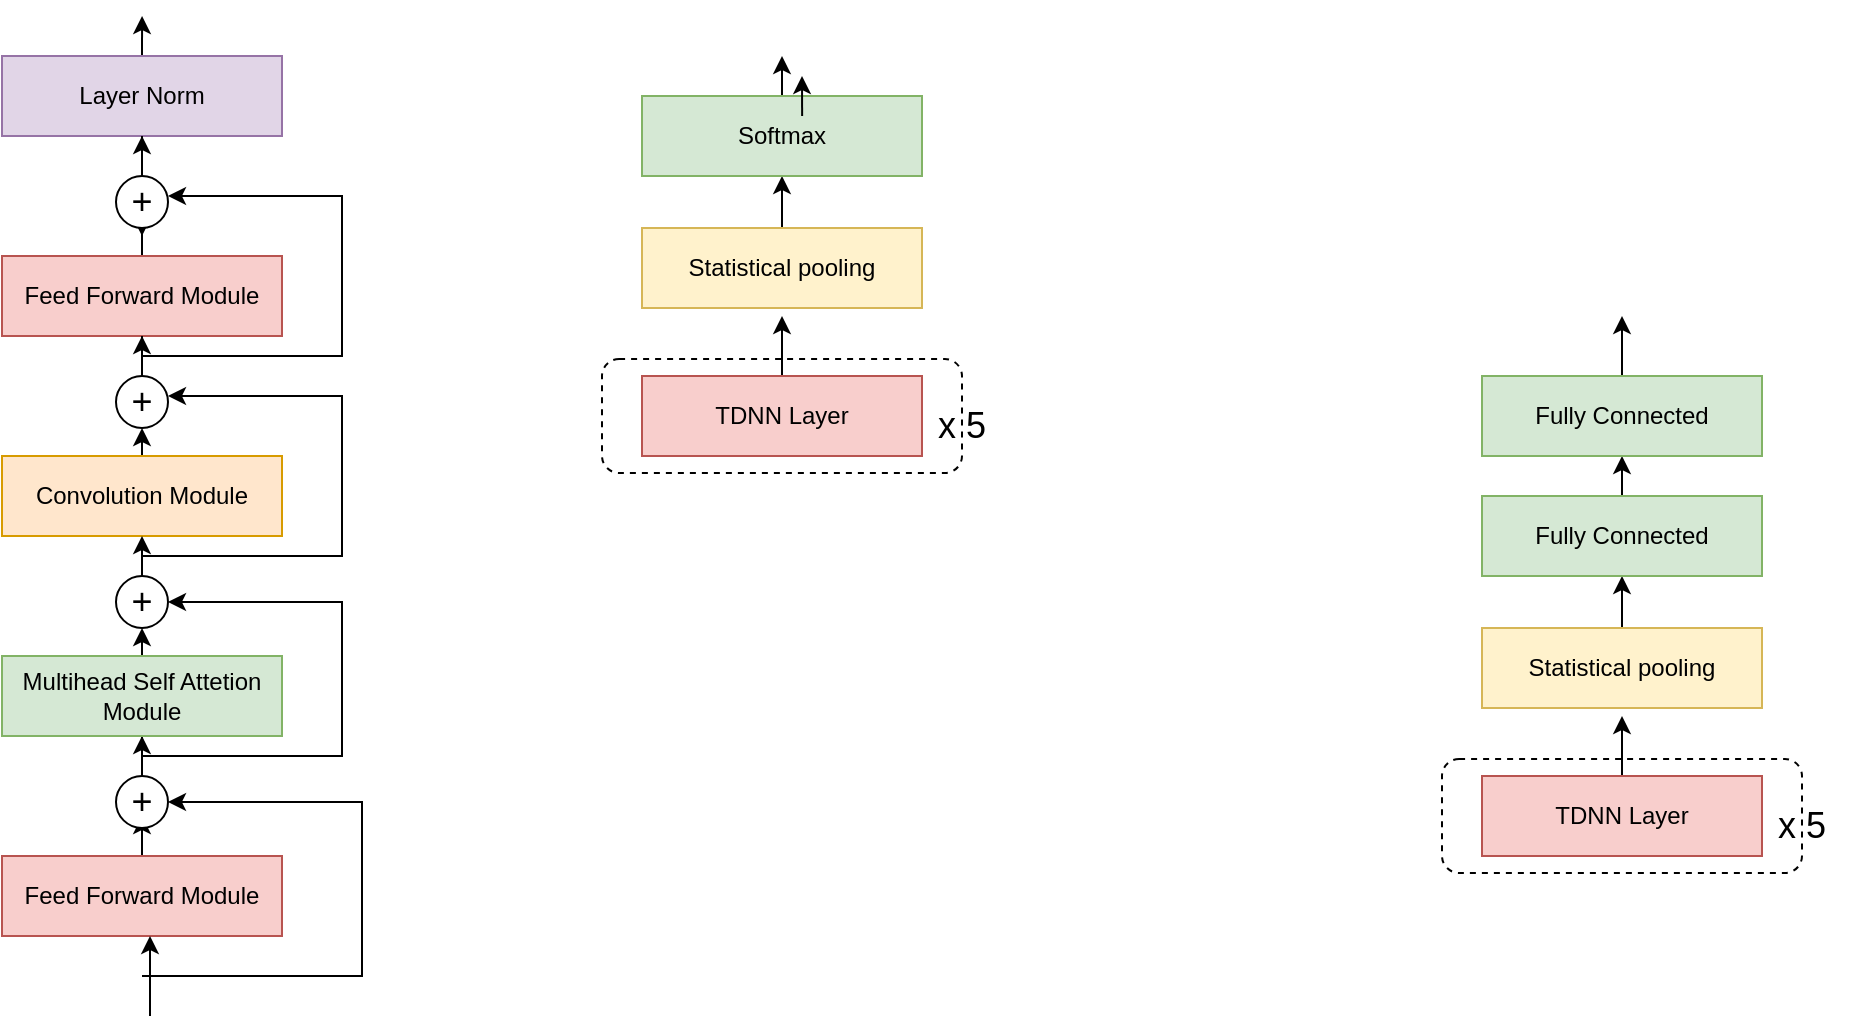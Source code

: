 <mxfile version="17.1.3" type="github"><diagram id="6HC2oUNo84Lp5eVamCHz" name="Page-1"><mxGraphModel dx="1673" dy="898" grid="1" gridSize="10" guides="1" tooltips="1" connect="1" arrows="1" fold="1" page="1" pageScale="1" pageWidth="827" pageHeight="1169" math="0" shadow="0"><root><mxCell id="0"/><mxCell id="1" parent="0"/><mxCell id="b_z8HiJTNHwVJ3nd1Zcb-13" style="edgeStyle=orthogonalEdgeStyle;rounded=0;orthogonalLoop=1;jettySize=auto;html=1;exitX=0.5;exitY=0;exitDx=0;exitDy=0;fontSize=18;" edge="1" parent="1" source="b_z8HiJTNHwVJ3nd1Zcb-1"><mxGeometry relative="1" as="geometry"><mxPoint x="410" y="420" as="targetPoint"/></mxGeometry></mxCell><mxCell id="b_z8HiJTNHwVJ3nd1Zcb-1" value="Feed Forward Module" style="rounded=0;whiteSpace=wrap;html=1;fillColor=#f8cecc;strokeColor=#b85450;" vertex="1" parent="1"><mxGeometry x="340" y="440" width="140" height="40" as="geometry"/></mxCell><mxCell id="b_z8HiJTNHwVJ3nd1Zcb-17" style="edgeStyle=orthogonalEdgeStyle;rounded=0;orthogonalLoop=1;jettySize=auto;html=1;fontSize=18;" edge="1" parent="1" source="b_z8HiJTNHwVJ3nd1Zcb-2" target="b_z8HiJTNHwVJ3nd1Zcb-4"><mxGeometry relative="1" as="geometry"/></mxCell><mxCell id="b_z8HiJTNHwVJ3nd1Zcb-21" style="edgeStyle=orthogonalEdgeStyle;rounded=0;orthogonalLoop=1;jettySize=auto;html=1;entryX=1;entryY=0.5;entryDx=0;entryDy=0;fontSize=18;" edge="1" parent="1" target="b_z8HiJTNHwVJ3nd1Zcb-9"><mxGeometry relative="1" as="geometry"><mxPoint x="410" y="390" as="sourcePoint"/><Array as="points"><mxPoint x="510" y="390"/><mxPoint x="510" y="313"/></Array></mxGeometry></mxCell><mxCell id="b_z8HiJTNHwVJ3nd1Zcb-2" value="&lt;font style=&quot;font-size: 18px&quot;&gt;+&lt;/font&gt;" style="ellipse;whiteSpace=wrap;html=1;aspect=fixed;" vertex="1" parent="1"><mxGeometry x="397" y="400" width="26" height="26" as="geometry"/></mxCell><mxCell id="b_z8HiJTNHwVJ3nd1Zcb-23" style="edgeStyle=orthogonalEdgeStyle;rounded=0;orthogonalLoop=1;jettySize=auto;html=1;exitX=0.5;exitY=0;exitDx=0;exitDy=0;entryX=0.5;entryY=1;entryDx=0;entryDy=0;fontSize=18;" edge="1" parent="1" source="b_z8HiJTNHwVJ3nd1Zcb-4" target="b_z8HiJTNHwVJ3nd1Zcb-9"><mxGeometry relative="1" as="geometry"/></mxCell><mxCell id="b_z8HiJTNHwVJ3nd1Zcb-4" value="Multihead Self Attetion Module" style="rounded=0;whiteSpace=wrap;html=1;fillColor=#d5e8d4;strokeColor=#82b366;" vertex="1" parent="1"><mxGeometry x="340" y="340" width="140" height="40" as="geometry"/></mxCell><mxCell id="b_z8HiJTNHwVJ3nd1Zcb-29" style="edgeStyle=orthogonalEdgeStyle;rounded=0;orthogonalLoop=1;jettySize=auto;html=1;exitX=0.5;exitY=0;exitDx=0;exitDy=0;entryX=0.5;entryY=1;entryDx=0;entryDy=0;fontSize=18;" edge="1" parent="1" source="b_z8HiJTNHwVJ3nd1Zcb-5" target="b_z8HiJTNHwVJ3nd1Zcb-11"><mxGeometry relative="1" as="geometry"/></mxCell><mxCell id="b_z8HiJTNHwVJ3nd1Zcb-5" value="Convolution Module" style="rounded=0;whiteSpace=wrap;html=1;fillColor=#ffe6cc;strokeColor=#d79b00;" vertex="1" parent="1"><mxGeometry x="340" y="240" width="140" height="40" as="geometry"/></mxCell><mxCell id="b_z8HiJTNHwVJ3nd1Zcb-34" style="edgeStyle=orthogonalEdgeStyle;rounded=0;orthogonalLoop=1;jettySize=auto;html=1;fontSize=18;" edge="1" parent="1" source="b_z8HiJTNHwVJ3nd1Zcb-6"><mxGeometry relative="1" as="geometry"><mxPoint x="410" y="130.0" as="targetPoint"/></mxGeometry></mxCell><mxCell id="b_z8HiJTNHwVJ3nd1Zcb-6" value="Feed Forward Module" style="rounded=0;whiteSpace=wrap;html=1;fillColor=#f8cecc;strokeColor=#b85450;" vertex="1" parent="1"><mxGeometry x="340" y="140" width="140" height="40" as="geometry"/></mxCell><mxCell id="b_z8HiJTNHwVJ3nd1Zcb-36" style="edgeStyle=orthogonalEdgeStyle;rounded=0;orthogonalLoop=1;jettySize=auto;html=1;exitX=0.5;exitY=0;exitDx=0;exitDy=0;fontSize=18;" edge="1" parent="1" source="b_z8HiJTNHwVJ3nd1Zcb-7"><mxGeometry relative="1" as="geometry"><mxPoint x="410.034" y="20" as="targetPoint"/></mxGeometry></mxCell><mxCell id="b_z8HiJTNHwVJ3nd1Zcb-7" value="Layer Norm" style="rounded=0;whiteSpace=wrap;html=1;fillColor=#e1d5e7;strokeColor=#9673a6;" vertex="1" parent="1"><mxGeometry x="340" y="40" width="140" height="40" as="geometry"/></mxCell><mxCell id="b_z8HiJTNHwVJ3nd1Zcb-27" style="edgeStyle=orthogonalEdgeStyle;rounded=0;orthogonalLoop=1;jettySize=auto;html=1;exitX=0.5;exitY=0;exitDx=0;exitDy=0;entryX=0.5;entryY=1;entryDx=0;entryDy=0;fontSize=18;" edge="1" parent="1" source="b_z8HiJTNHwVJ3nd1Zcb-9" target="b_z8HiJTNHwVJ3nd1Zcb-5"><mxGeometry relative="1" as="geometry"/></mxCell><mxCell id="b_z8HiJTNHwVJ3nd1Zcb-9" value="&lt;font style=&quot;font-size: 18px&quot;&gt;+&lt;/font&gt;" style="ellipse;whiteSpace=wrap;html=1;aspect=fixed;" vertex="1" parent="1"><mxGeometry x="397" y="300" width="26" height="26" as="geometry"/></mxCell><mxCell id="b_z8HiJTNHwVJ3nd1Zcb-31" style="edgeStyle=orthogonalEdgeStyle;rounded=0;orthogonalLoop=1;jettySize=auto;html=1;entryX=0.5;entryY=1;entryDx=0;entryDy=0;fontSize=18;" edge="1" parent="1" source="b_z8HiJTNHwVJ3nd1Zcb-11" target="b_z8HiJTNHwVJ3nd1Zcb-6"><mxGeometry relative="1" as="geometry"/></mxCell><mxCell id="b_z8HiJTNHwVJ3nd1Zcb-11" value="&lt;font style=&quot;font-size: 18px&quot;&gt;+&lt;/font&gt;" style="ellipse;whiteSpace=wrap;html=1;aspect=fixed;" vertex="1" parent="1"><mxGeometry x="397" y="200" width="26" height="26" as="geometry"/></mxCell><mxCell id="b_z8HiJTNHwVJ3nd1Zcb-35" value="" style="edgeStyle=orthogonalEdgeStyle;rounded=0;orthogonalLoop=1;jettySize=auto;html=1;fontSize=18;" edge="1" parent="1" source="b_z8HiJTNHwVJ3nd1Zcb-12" target="b_z8HiJTNHwVJ3nd1Zcb-7"><mxGeometry relative="1" as="geometry"/></mxCell><mxCell id="b_z8HiJTNHwVJ3nd1Zcb-12" value="&lt;font style=&quot;font-size: 18px&quot;&gt;+&lt;/font&gt;" style="ellipse;whiteSpace=wrap;html=1;aspect=fixed;" vertex="1" parent="1"><mxGeometry x="397" y="100" width="26" height="26" as="geometry"/></mxCell><mxCell id="b_z8HiJTNHwVJ3nd1Zcb-15" value="" style="endArrow=classic;html=1;rounded=0;fontSize=18;" edge="1" parent="1"><mxGeometry width="50" height="50" relative="1" as="geometry"><mxPoint x="414" y="520" as="sourcePoint"/><mxPoint x="414" y="480" as="targetPoint"/></mxGeometry></mxCell><mxCell id="b_z8HiJTNHwVJ3nd1Zcb-25" value="" style="endArrow=classic;html=1;rounded=0;fontSize=18;entryX=1;entryY=0.5;entryDx=0;entryDy=0;" edge="1" parent="1" target="b_z8HiJTNHwVJ3nd1Zcb-2"><mxGeometry width="50" height="50" relative="1" as="geometry"><mxPoint x="410" y="500" as="sourcePoint"/><mxPoint x="440" y="360" as="targetPoint"/><Array as="points"><mxPoint x="470" y="500"/><mxPoint x="520" y="500"/><mxPoint x="520" y="413"/></Array></mxGeometry></mxCell><mxCell id="b_z8HiJTNHwVJ3nd1Zcb-28" style="edgeStyle=orthogonalEdgeStyle;rounded=0;orthogonalLoop=1;jettySize=auto;html=1;entryX=1;entryY=0.5;entryDx=0;entryDy=0;fontSize=18;" edge="1" parent="1"><mxGeometry relative="1" as="geometry"><mxPoint x="410" y="287.0" as="sourcePoint"/><mxPoint x="423.0" y="210" as="targetPoint"/><Array as="points"><mxPoint x="410" y="290"/><mxPoint x="510" y="290"/><mxPoint x="510" y="210"/></Array></mxGeometry></mxCell><mxCell id="b_z8HiJTNHwVJ3nd1Zcb-32" style="edgeStyle=orthogonalEdgeStyle;rounded=0;orthogonalLoop=1;jettySize=auto;html=1;entryX=1;entryY=0.5;entryDx=0;entryDy=0;fontSize=18;" edge="1" parent="1"><mxGeometry relative="1" as="geometry"><mxPoint x="410" y="187.0" as="sourcePoint"/><mxPoint x="423.0" y="110" as="targetPoint"/><Array as="points"><mxPoint x="410" y="190"/><mxPoint x="510" y="190"/><mxPoint x="510" y="110"/></Array></mxGeometry></mxCell><mxCell id="b_z8HiJTNHwVJ3nd1Zcb-48" value="" style="rounded=1;whiteSpace=wrap;html=1;dashed=1;fontSize=18;" vertex="1" parent="1"><mxGeometry x="640" y="191.5" width="180" height="57" as="geometry"/></mxCell><mxCell id="b_z8HiJTNHwVJ3nd1Zcb-51" style="edgeStyle=orthogonalEdgeStyle;rounded=0;orthogonalLoop=1;jettySize=auto;html=1;fontSize=18;" edge="1" parent="1" source="b_z8HiJTNHwVJ3nd1Zcb-38"><mxGeometry relative="1" as="geometry"><mxPoint x="730" y="170" as="targetPoint"/></mxGeometry></mxCell><mxCell id="b_z8HiJTNHwVJ3nd1Zcb-38" value="TDNN Layer" style="rounded=0;whiteSpace=wrap;html=1;fillColor=#f8cecc;strokeColor=#b85450;" vertex="1" parent="1"><mxGeometry x="660" y="200" width="140" height="40" as="geometry"/></mxCell><mxCell id="b_z8HiJTNHwVJ3nd1Zcb-52" style="edgeStyle=orthogonalEdgeStyle;rounded=0;orthogonalLoop=1;jettySize=auto;html=1;entryX=0.5;entryY=1;entryDx=0;entryDy=0;fontSize=18;" edge="1" parent="1" source="b_z8HiJTNHwVJ3nd1Zcb-47" target="b_z8HiJTNHwVJ3nd1Zcb-50"><mxGeometry relative="1" as="geometry"/></mxCell><mxCell id="b_z8HiJTNHwVJ3nd1Zcb-47" value="Statistical pooling" style="rounded=0;whiteSpace=wrap;html=1;fillColor=#fff2cc;strokeColor=#d6b656;" vertex="1" parent="1"><mxGeometry x="660" y="126" width="140" height="40" as="geometry"/></mxCell><mxCell id="b_z8HiJTNHwVJ3nd1Zcb-49" value="x 5" style="text;html=1;strokeColor=none;fillColor=none;align=center;verticalAlign=middle;whiteSpace=wrap;rounded=0;dashed=1;fontSize=18;" vertex="1" parent="1"><mxGeometry x="790" y="210" width="60" height="30" as="geometry"/></mxCell><mxCell id="b_z8HiJTNHwVJ3nd1Zcb-53" style="edgeStyle=orthogonalEdgeStyle;rounded=0;orthogonalLoop=1;jettySize=auto;html=1;fontSize=18;" edge="1" parent="1" source="b_z8HiJTNHwVJ3nd1Zcb-50"><mxGeometry relative="1" as="geometry"><mxPoint x="730" y="40" as="targetPoint"/></mxGeometry></mxCell><mxCell id="b_z8HiJTNHwVJ3nd1Zcb-50" value="Softmax" style="rounded=0;whiteSpace=wrap;html=1;fillColor=#d5e8d4;strokeColor=#82b366;" vertex="1" parent="1"><mxGeometry x="660" y="60" width="140" height="40" as="geometry"/></mxCell><mxCell id="b_z8HiJTNHwVJ3nd1Zcb-54" value="" style="rounded=1;whiteSpace=wrap;html=1;dashed=1;fontSize=18;" vertex="1" parent="1"><mxGeometry x="1060" y="391.5" width="180" height="57" as="geometry"/></mxCell><mxCell id="b_z8HiJTNHwVJ3nd1Zcb-55" style="edgeStyle=orthogonalEdgeStyle;rounded=0;orthogonalLoop=1;jettySize=auto;html=1;fontSize=18;" edge="1" parent="1" source="b_z8HiJTNHwVJ3nd1Zcb-56"><mxGeometry relative="1" as="geometry"><mxPoint x="1150" y="370" as="targetPoint"/></mxGeometry></mxCell><mxCell id="b_z8HiJTNHwVJ3nd1Zcb-56" value="TDNN Layer" style="rounded=0;whiteSpace=wrap;html=1;fillColor=#f8cecc;strokeColor=#b85450;" vertex="1" parent="1"><mxGeometry x="1080" y="400" width="140" height="40" as="geometry"/></mxCell><mxCell id="b_z8HiJTNHwVJ3nd1Zcb-57" style="edgeStyle=orthogonalEdgeStyle;rounded=0;orthogonalLoop=1;jettySize=auto;html=1;entryX=0.5;entryY=1;entryDx=0;entryDy=0;fontSize=18;" edge="1" parent="1" source="b_z8HiJTNHwVJ3nd1Zcb-58" target="b_z8HiJTNHwVJ3nd1Zcb-61"><mxGeometry relative="1" as="geometry"/></mxCell><mxCell id="b_z8HiJTNHwVJ3nd1Zcb-58" value="Statistical pooling" style="rounded=0;whiteSpace=wrap;html=1;fillColor=#fff2cc;strokeColor=#d6b656;" vertex="1" parent="1"><mxGeometry x="1080" y="326" width="140" height="40" as="geometry"/></mxCell><mxCell id="b_z8HiJTNHwVJ3nd1Zcb-59" value="x 5" style="text;html=1;strokeColor=none;fillColor=none;align=center;verticalAlign=middle;whiteSpace=wrap;rounded=0;dashed=1;fontSize=18;" vertex="1" parent="1"><mxGeometry x="1210" y="410" width="60" height="30" as="geometry"/></mxCell><mxCell id="b_z8HiJTNHwVJ3nd1Zcb-60" style="edgeStyle=orthogonalEdgeStyle;rounded=0;orthogonalLoop=1;jettySize=auto;html=1;fontSize=18;" edge="1" parent="1" source="b_z8HiJTNHwVJ3nd1Zcb-61"><mxGeometry relative="1" as="geometry"><mxPoint x="1150" y="240" as="targetPoint"/></mxGeometry></mxCell><mxCell id="b_z8HiJTNHwVJ3nd1Zcb-61" value="Fully Connected" style="rounded=0;whiteSpace=wrap;html=1;fillColor=#d5e8d4;strokeColor=#82b366;" vertex="1" parent="1"><mxGeometry x="1080" y="260" width="140" height="40" as="geometry"/></mxCell><mxCell id="b_z8HiJTNHwVJ3nd1Zcb-65" style="edgeStyle=orthogonalEdgeStyle;rounded=0;orthogonalLoop=1;jettySize=auto;html=1;fontSize=18;" edge="1" parent="1" source="b_z8HiJTNHwVJ3nd1Zcb-62"><mxGeometry relative="1" as="geometry"><mxPoint x="1150.0" y="170" as="targetPoint"/></mxGeometry></mxCell><mxCell id="b_z8HiJTNHwVJ3nd1Zcb-62" value="Fully Connected" style="rounded=0;whiteSpace=wrap;html=1;fillColor=#d5e8d4;strokeColor=#82b366;" vertex="1" parent="1"><mxGeometry x="1080" y="200" width="140" height="40" as="geometry"/></mxCell><mxCell id="b_z8HiJTNHwVJ3nd1Zcb-64" style="edgeStyle=orthogonalEdgeStyle;rounded=0;orthogonalLoop=1;jettySize=auto;html=1;fontSize=18;" edge="1" parent="1"><mxGeometry relative="1" as="geometry"><mxPoint x="740" y="50" as="targetPoint"/><mxPoint x="740.059" y="70" as="sourcePoint"/></mxGeometry></mxCell></root></mxGraphModel></diagram></mxfile>